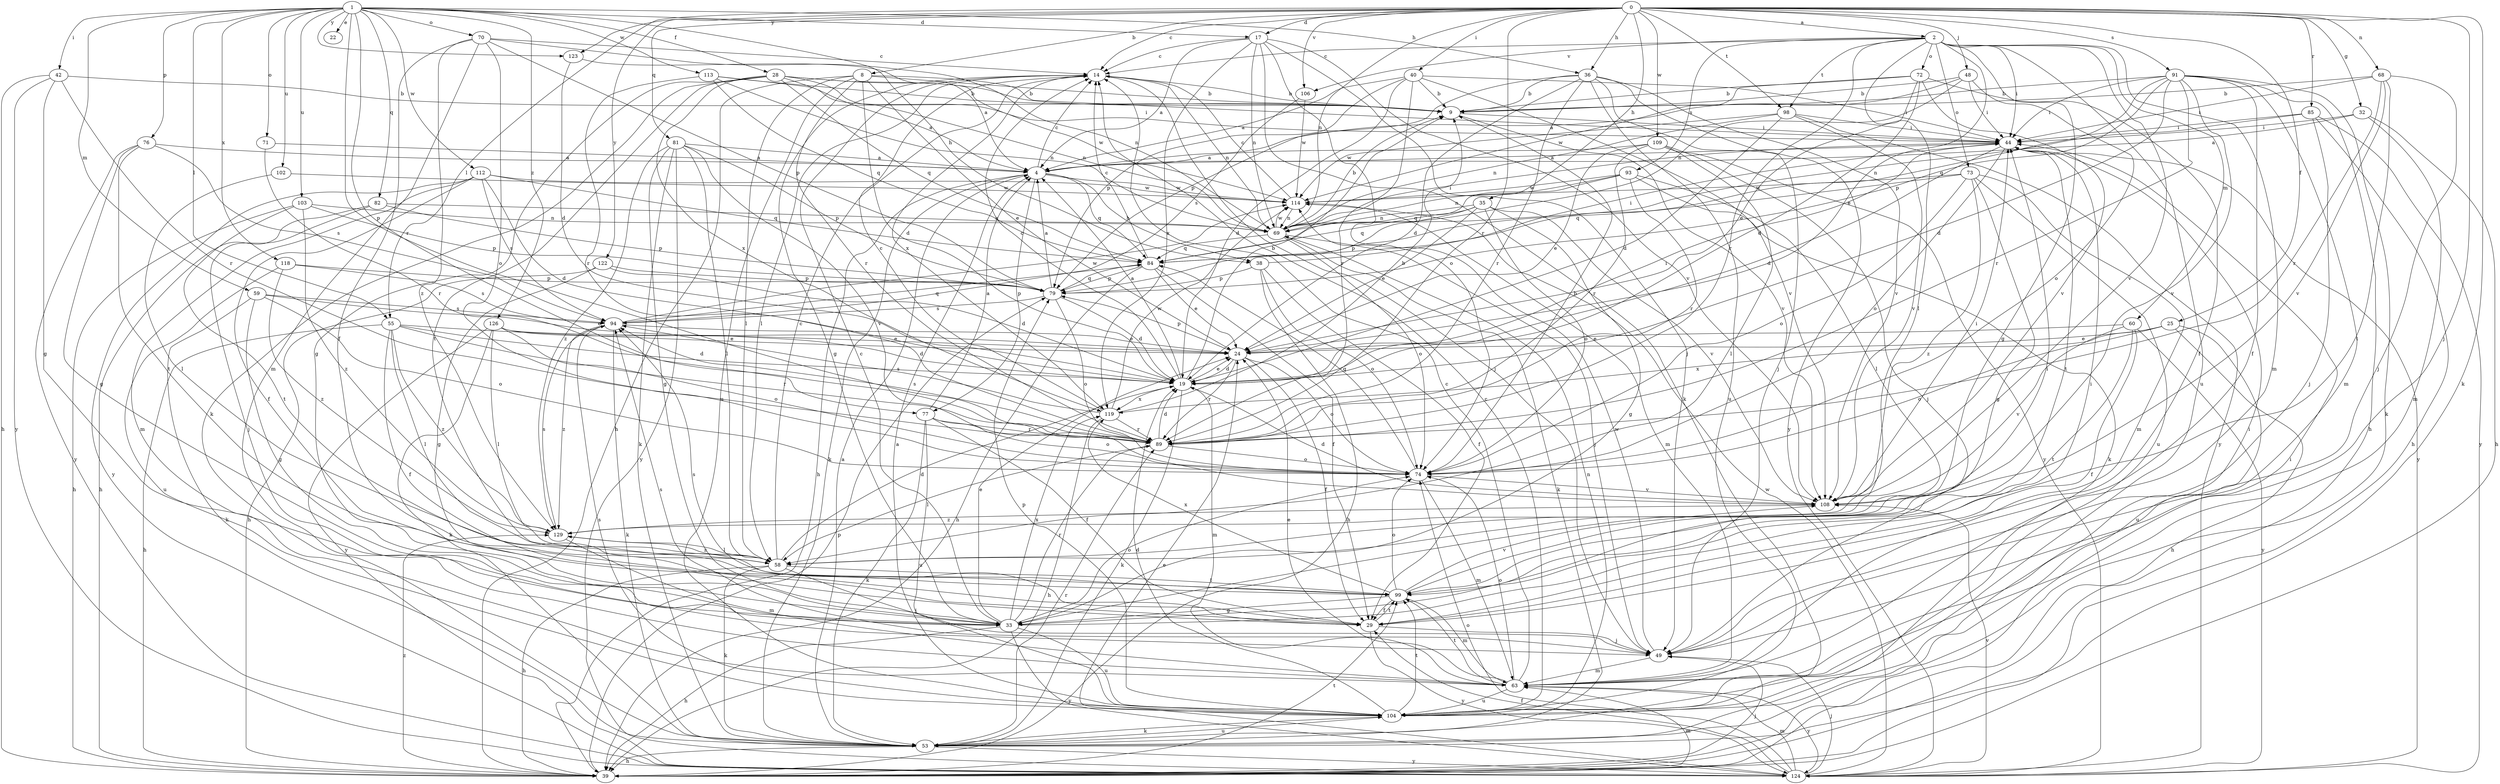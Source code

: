 strict digraph  {
0;
1;
2;
4;
8;
9;
14;
17;
19;
22;
24;
25;
28;
29;
32;
33;
35;
36;
38;
39;
40;
42;
44;
48;
49;
53;
55;
58;
59;
60;
63;
68;
69;
70;
71;
72;
73;
74;
76;
77;
79;
81;
82;
84;
85;
89;
91;
93;
94;
98;
99;
102;
103;
104;
106;
108;
109;
112;
113;
114;
118;
119;
122;
123;
124;
126;
129;
0 -> 2  [label=a];
0 -> 8  [label=b];
0 -> 14  [label=c];
0 -> 17  [label=d];
0 -> 25  [label=f];
0 -> 32  [label=g];
0 -> 35  [label=h];
0 -> 36  [label=h];
0 -> 40  [label=i];
0 -> 48  [label=j];
0 -> 49  [label=j];
0 -> 53  [label=k];
0 -> 55  [label=l];
0 -> 68  [label=n];
0 -> 69  [label=n];
0 -> 81  [label=q];
0 -> 85  [label=r];
0 -> 89  [label=r];
0 -> 91  [label=s];
0 -> 98  [label=t];
0 -> 106  [label=v];
0 -> 109  [label=w];
0 -> 122  [label=y];
0 -> 123  [label=y];
1 -> 17  [label=d];
1 -> 22  [label=e];
1 -> 28  [label=f];
1 -> 36  [label=h];
1 -> 38  [label=h];
1 -> 42  [label=i];
1 -> 55  [label=l];
1 -> 59  [label=m];
1 -> 70  [label=o];
1 -> 71  [label=o];
1 -> 76  [label=p];
1 -> 77  [label=p];
1 -> 82  [label=q];
1 -> 89  [label=r];
1 -> 102  [label=u];
1 -> 103  [label=u];
1 -> 112  [label=w];
1 -> 113  [label=w];
1 -> 118  [label=x];
1 -> 123  [label=y];
1 -> 126  [label=z];
2 -> 14  [label=c];
2 -> 24  [label=e];
2 -> 33  [label=g];
2 -> 44  [label=i];
2 -> 58  [label=l];
2 -> 60  [label=m];
2 -> 63  [label=m];
2 -> 72  [label=o];
2 -> 73  [label=o];
2 -> 89  [label=r];
2 -> 93  [label=s];
2 -> 98  [label=t];
2 -> 104  [label=u];
2 -> 106  [label=v];
2 -> 108  [label=v];
4 -> 14  [label=c];
4 -> 38  [label=h];
4 -> 39  [label=h];
4 -> 53  [label=k];
4 -> 77  [label=p];
4 -> 84  [label=q];
4 -> 114  [label=w];
8 -> 9  [label=b];
8 -> 19  [label=d];
8 -> 24  [label=e];
8 -> 39  [label=h];
8 -> 44  [label=i];
8 -> 58  [label=l];
8 -> 89  [label=r];
8 -> 104  [label=u];
9 -> 44  [label=i];
9 -> 108  [label=v];
14 -> 9  [label=b];
14 -> 33  [label=g];
14 -> 49  [label=j];
14 -> 58  [label=l];
14 -> 69  [label=n];
14 -> 119  [label=x];
17 -> 4  [label=a];
17 -> 14  [label=c];
17 -> 49  [label=j];
17 -> 53  [label=k];
17 -> 69  [label=n];
17 -> 74  [label=o];
17 -> 108  [label=v];
17 -> 119  [label=x];
19 -> 4  [label=a];
19 -> 9  [label=b];
19 -> 14  [label=c];
19 -> 24  [label=e];
19 -> 44  [label=i];
19 -> 53  [label=k];
19 -> 63  [label=m];
19 -> 119  [label=x];
24 -> 19  [label=d];
24 -> 29  [label=f];
24 -> 74  [label=o];
24 -> 79  [label=p];
24 -> 89  [label=r];
25 -> 24  [label=e];
25 -> 39  [label=h];
25 -> 74  [label=o];
25 -> 104  [label=u];
25 -> 119  [label=x];
28 -> 4  [label=a];
28 -> 9  [label=b];
28 -> 33  [label=g];
28 -> 44  [label=i];
28 -> 53  [label=k];
28 -> 69  [label=n];
28 -> 84  [label=q];
28 -> 99  [label=t];
28 -> 119  [label=x];
29 -> 49  [label=j];
29 -> 94  [label=s];
29 -> 99  [label=t];
29 -> 124  [label=y];
32 -> 4  [label=a];
32 -> 39  [label=h];
32 -> 44  [label=i];
32 -> 63  [label=m];
33 -> 14  [label=c];
33 -> 24  [label=e];
33 -> 39  [label=h];
33 -> 44  [label=i];
33 -> 74  [label=o];
33 -> 89  [label=r];
33 -> 104  [label=u];
33 -> 119  [label=x];
33 -> 124  [label=y];
35 -> 24  [label=e];
35 -> 33  [label=g];
35 -> 69  [label=n];
35 -> 74  [label=o];
35 -> 79  [label=p];
35 -> 84  [label=q];
35 -> 108  [label=v];
36 -> 9  [label=b];
36 -> 19  [label=d];
36 -> 49  [label=j];
36 -> 79  [label=p];
36 -> 89  [label=r];
36 -> 104  [label=u];
36 -> 108  [label=v];
36 -> 124  [label=y];
38 -> 29  [label=f];
38 -> 39  [label=h];
38 -> 44  [label=i];
38 -> 74  [label=o];
38 -> 79  [label=p];
39 -> 44  [label=i];
39 -> 49  [label=j];
39 -> 63  [label=m];
39 -> 79  [label=p];
39 -> 99  [label=t];
39 -> 129  [label=z];
40 -> 4  [label=a];
40 -> 9  [label=b];
40 -> 19  [label=d];
40 -> 44  [label=i];
40 -> 79  [label=p];
40 -> 89  [label=r];
40 -> 108  [label=v];
42 -> 9  [label=b];
42 -> 33  [label=g];
42 -> 39  [label=h];
42 -> 89  [label=r];
42 -> 124  [label=y];
44 -> 4  [label=a];
44 -> 19  [label=d];
44 -> 74  [label=o];
44 -> 99  [label=t];
44 -> 124  [label=y];
48 -> 4  [label=a];
48 -> 9  [label=b];
48 -> 44  [label=i];
48 -> 69  [label=n];
48 -> 74  [label=o];
49 -> 63  [label=m];
49 -> 94  [label=s];
49 -> 114  [label=w];
53 -> 4  [label=a];
53 -> 39  [label=h];
53 -> 89  [label=r];
53 -> 104  [label=u];
53 -> 124  [label=y];
55 -> 19  [label=d];
55 -> 24  [label=e];
55 -> 29  [label=f];
55 -> 39  [label=h];
55 -> 58  [label=l];
55 -> 89  [label=r];
55 -> 129  [label=z];
58 -> 14  [label=c];
58 -> 19  [label=d];
58 -> 39  [label=h];
58 -> 49  [label=j];
58 -> 53  [label=k];
58 -> 99  [label=t];
58 -> 129  [label=z];
59 -> 24  [label=e];
59 -> 33  [label=g];
59 -> 53  [label=k];
59 -> 74  [label=o];
59 -> 94  [label=s];
60 -> 24  [label=e];
60 -> 29  [label=f];
60 -> 99  [label=t];
60 -> 108  [label=v];
60 -> 124  [label=y];
63 -> 14  [label=c];
63 -> 24  [label=e];
63 -> 74  [label=o];
63 -> 99  [label=t];
63 -> 104  [label=u];
63 -> 124  [label=y];
68 -> 9  [label=b];
68 -> 44  [label=i];
68 -> 49  [label=j];
68 -> 89  [label=r];
68 -> 99  [label=t];
68 -> 108  [label=v];
69 -> 9  [label=b];
69 -> 44  [label=i];
69 -> 49  [label=j];
69 -> 53  [label=k];
69 -> 74  [label=o];
69 -> 84  [label=q];
69 -> 114  [label=w];
70 -> 14  [label=c];
70 -> 29  [label=f];
70 -> 63  [label=m];
70 -> 69  [label=n];
70 -> 74  [label=o];
70 -> 79  [label=p];
70 -> 129  [label=z];
71 -> 4  [label=a];
71 -> 89  [label=r];
72 -> 9  [label=b];
72 -> 19  [label=d];
72 -> 24  [label=e];
72 -> 29  [label=f];
72 -> 108  [label=v];
72 -> 114  [label=w];
73 -> 33  [label=g];
73 -> 63  [label=m];
73 -> 74  [label=o];
73 -> 84  [label=q];
73 -> 104  [label=u];
73 -> 114  [label=w];
73 -> 129  [label=z];
74 -> 9  [label=b];
74 -> 63  [label=m];
74 -> 84  [label=q];
74 -> 108  [label=v];
76 -> 4  [label=a];
76 -> 33  [label=g];
76 -> 94  [label=s];
76 -> 99  [label=t];
76 -> 124  [label=y];
77 -> 4  [label=a];
77 -> 29  [label=f];
77 -> 53  [label=k];
77 -> 74  [label=o];
77 -> 89  [label=r];
77 -> 104  [label=u];
79 -> 4  [label=a];
79 -> 19  [label=d];
79 -> 74  [label=o];
79 -> 84  [label=q];
79 -> 94  [label=s];
81 -> 4  [label=a];
81 -> 33  [label=g];
81 -> 53  [label=k];
81 -> 58  [label=l];
81 -> 79  [label=p];
81 -> 108  [label=v];
81 -> 124  [label=y];
81 -> 129  [label=z];
82 -> 39  [label=h];
82 -> 49  [label=j];
82 -> 69  [label=n];
82 -> 79  [label=p];
84 -> 14  [label=c];
84 -> 24  [label=e];
84 -> 29  [label=f];
84 -> 39  [label=h];
84 -> 79  [label=p];
85 -> 39  [label=h];
85 -> 44  [label=i];
85 -> 49  [label=j];
85 -> 69  [label=n];
85 -> 124  [label=y];
89 -> 19  [label=d];
89 -> 58  [label=l];
89 -> 74  [label=o];
89 -> 94  [label=s];
91 -> 9  [label=b];
91 -> 19  [label=d];
91 -> 29  [label=f];
91 -> 39  [label=h];
91 -> 44  [label=i];
91 -> 53  [label=k];
91 -> 63  [label=m];
91 -> 79  [label=p];
91 -> 84  [label=q];
91 -> 89  [label=r];
91 -> 108  [label=v];
93 -> 53  [label=k];
93 -> 58  [label=l];
93 -> 69  [label=n];
93 -> 84  [label=q];
93 -> 89  [label=r];
93 -> 114  [label=w];
94 -> 24  [label=e];
94 -> 53  [label=k];
94 -> 84  [label=q];
94 -> 114  [label=w];
94 -> 129  [label=z];
98 -> 19  [label=d];
98 -> 44  [label=i];
98 -> 69  [label=n];
98 -> 108  [label=v];
98 -> 114  [label=w];
98 -> 124  [label=y];
99 -> 29  [label=f];
99 -> 33  [label=g];
99 -> 44  [label=i];
99 -> 63  [label=m];
99 -> 74  [label=o];
99 -> 108  [label=v];
99 -> 119  [label=x];
102 -> 58  [label=l];
102 -> 114  [label=w];
103 -> 39  [label=h];
103 -> 69  [label=n];
103 -> 79  [label=p];
103 -> 99  [label=t];
103 -> 129  [label=z];
104 -> 4  [label=a];
104 -> 14  [label=c];
104 -> 19  [label=d];
104 -> 44  [label=i];
104 -> 53  [label=k];
104 -> 69  [label=n];
104 -> 79  [label=p];
104 -> 94  [label=s];
104 -> 99  [label=t];
106 -> 94  [label=s];
106 -> 114  [label=w];
108 -> 19  [label=d];
108 -> 44  [label=i];
108 -> 129  [label=z];
109 -> 4  [label=a];
109 -> 24  [label=e];
109 -> 49  [label=j];
109 -> 58  [label=l];
109 -> 89  [label=r];
109 -> 124  [label=y];
112 -> 19  [label=d];
112 -> 29  [label=f];
112 -> 63  [label=m];
112 -> 84  [label=q];
112 -> 94  [label=s];
112 -> 114  [label=w];
112 -> 124  [label=y];
113 -> 9  [label=b];
113 -> 69  [label=n];
113 -> 84  [label=q];
113 -> 89  [label=r];
113 -> 114  [label=w];
114 -> 14  [label=c];
114 -> 63  [label=m];
114 -> 69  [label=n];
118 -> 79  [label=p];
118 -> 94  [label=s];
118 -> 104  [label=u];
118 -> 129  [label=z];
119 -> 9  [label=b];
119 -> 14  [label=c];
119 -> 39  [label=h];
119 -> 89  [label=r];
119 -> 94  [label=s];
119 -> 114  [label=w];
122 -> 19  [label=d];
122 -> 33  [label=g];
122 -> 39  [label=h];
122 -> 79  [label=p];
123 -> 4  [label=a];
123 -> 19  [label=d];
124 -> 24  [label=e];
124 -> 29  [label=f];
124 -> 49  [label=j];
124 -> 63  [label=m];
124 -> 74  [label=o];
124 -> 108  [label=v];
124 -> 114  [label=w];
126 -> 19  [label=d];
126 -> 24  [label=e];
126 -> 53  [label=k];
126 -> 58  [label=l];
126 -> 74  [label=o];
126 -> 124  [label=y];
129 -> 58  [label=l];
129 -> 63  [label=m];
129 -> 94  [label=s];
}

